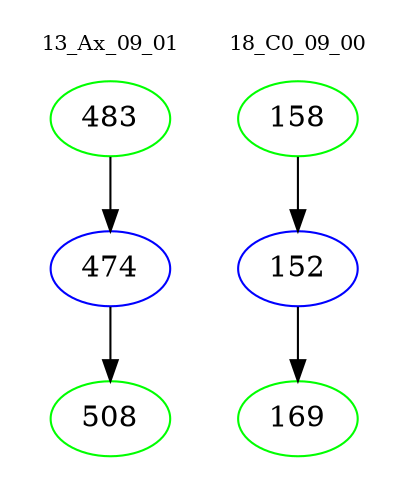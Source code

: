 digraph{
subgraph cluster_0 {
color = white
label = "13_Ax_09_01";
fontsize=10;
T0_483 [label="483", color="green"]
T0_483 -> T0_474 [color="black"]
T0_474 [label="474", color="blue"]
T0_474 -> T0_508 [color="black"]
T0_508 [label="508", color="green"]
}
subgraph cluster_1 {
color = white
label = "18_C0_09_00";
fontsize=10;
T1_158 [label="158", color="green"]
T1_158 -> T1_152 [color="black"]
T1_152 [label="152", color="blue"]
T1_152 -> T1_169 [color="black"]
T1_169 [label="169", color="green"]
}
}
